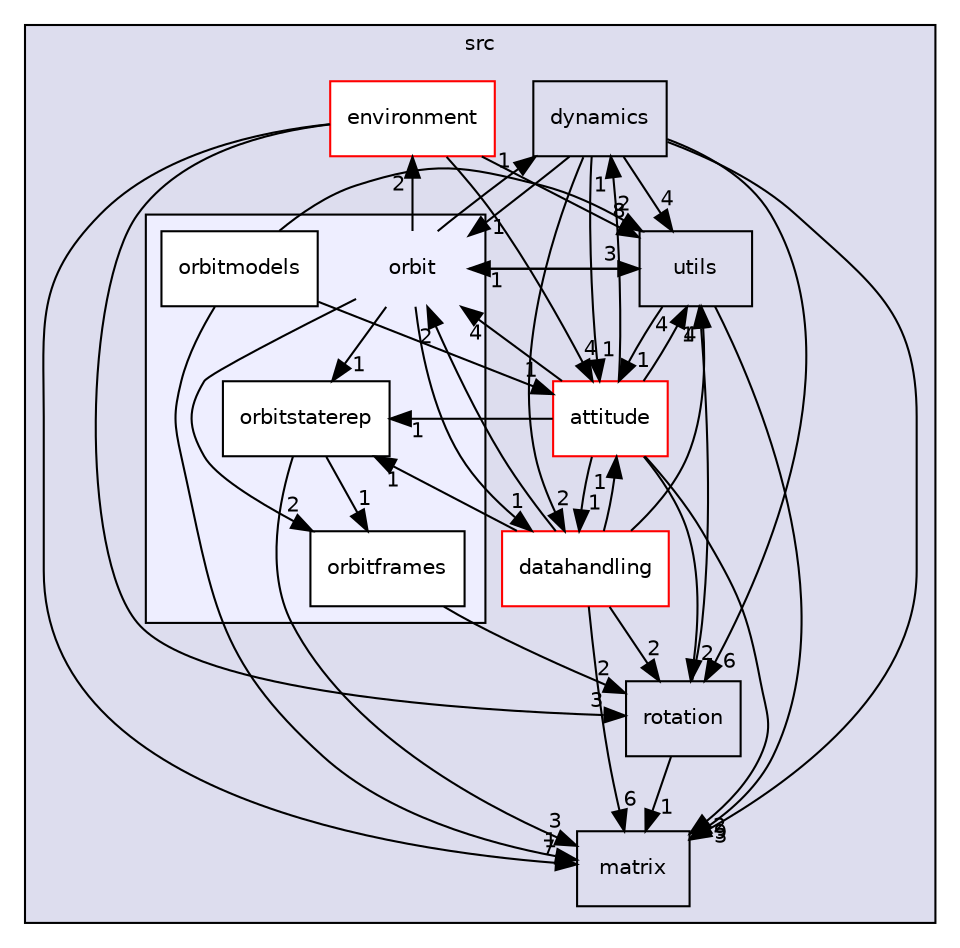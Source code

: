 digraph "orbit" {
  compound=true
  node [ fontsize="10", fontname="Helvetica"];
  edge [ labelfontsize="10", labelfontname="Helvetica"];
  subgraph clusterdir_68267d1309a1af8e8297ef4c3efbcdba {
    graph [ bgcolor="#ddddee", pencolor="black", label="src" fontname="Helvetica", fontsize="10", URL="dir_68267d1309a1af8e8297ef4c3efbcdba.html"]
  dir_261425c25055ac4a48b7253766e15e1a [shape=box label="dynamics" URL="dir_261425c25055ac4a48b7253766e15e1a.html"];
  dir_313caf1132e152dd9b58bea13a4052ca [shape=box label="utils" URL="dir_313caf1132e152dd9b58bea13a4052ca.html"];
  dir_88013743cf0a19a9971b3b941e88bf54 [shape=box label="environment" fillcolor="white" style="filled" color="red" URL="dir_88013743cf0a19a9971b3b941e88bf54.html"];
  dir_dba61f842e4221606b60f53ad7c2d896 [shape=box label="datahandling" fillcolor="white" style="filled" color="red" URL="dir_dba61f842e4221606b60f53ad7c2d896.html"];
  dir_fa38dfbf581c89d494fbf1d870e4dc9f [shape=box label="rotation" URL="dir_fa38dfbf581c89d494fbf1d870e4dc9f.html"];
  dir_40d7732de2983c682bb99d86585a563c [shape=box label="matrix" URL="dir_40d7732de2983c682bb99d86585a563c.html"];
  dir_c55b91a86a3413cc678b3a37c553022c [shape=box label="attitude" fillcolor="white" style="filled" color="red" URL="dir_c55b91a86a3413cc678b3a37c553022c.html"];
  subgraph clusterdir_392744e470e3e5dbf93993e14232aa19 {
    graph [ bgcolor="#eeeeff", pencolor="black", label="" URL="dir_392744e470e3e5dbf93993e14232aa19.html"];
    dir_392744e470e3e5dbf93993e14232aa19 [shape=plaintext label="orbit"];
  dir_c5d7a3edf722e865b8c8455d831524b2 [shape=box label="orbitframes" fillcolor="white" style="filled" URL="dir_c5d7a3edf722e865b8c8455d831524b2.html"];
  dir_6460dfeb260effe26aa264c77f0bb1b9 [shape=box label="orbitmodels" fillcolor="white" style="filled" URL="dir_6460dfeb260effe26aa264c77f0bb1b9.html"];
  dir_83eca3d820a2d6bea678a3a4474fe968 [shape=box label="orbitstaterep" fillcolor="white" style="filled" URL="dir_83eca3d820a2d6bea678a3a4474fe968.html"];
  }
  }
  dir_83eca3d820a2d6bea678a3a4474fe968->dir_40d7732de2983c682bb99d86585a563c [headlabel="3", labeldistance=1.5 headhref="dir_000012_000001.html"];
  dir_83eca3d820a2d6bea678a3a4474fe968->dir_c5d7a3edf722e865b8c8455d831524b2 [headlabel="1", labeldistance=1.5 headhref="dir_000012_000014.html"];
  dir_392744e470e3e5dbf93993e14232aa19->dir_261425c25055ac4a48b7253766e15e1a [headlabel="1", labeldistance=1.5 headhref="dir_000011_000002.html"];
  dir_392744e470e3e5dbf93993e14232aa19->dir_313caf1132e152dd9b58bea13a4052ca [headlabel="3", labeldistance=1.5 headhref="dir_000011_000009.html"];
  dir_392744e470e3e5dbf93993e14232aa19->dir_83eca3d820a2d6bea678a3a4474fe968 [headlabel="1", labeldistance=1.5 headhref="dir_000011_000012.html"];
  dir_392744e470e3e5dbf93993e14232aa19->dir_88013743cf0a19a9971b3b941e88bf54 [headlabel="2", labeldistance=1.5 headhref="dir_000011_000006.html"];
  dir_392744e470e3e5dbf93993e14232aa19->dir_c5d7a3edf722e865b8c8455d831524b2 [headlabel="2", labeldistance=1.5 headhref="dir_000011_000014.html"];
  dir_392744e470e3e5dbf93993e14232aa19->dir_dba61f842e4221606b60f53ad7c2d896 [headlabel="1", labeldistance=1.5 headhref="dir_000011_000003.html"];
  dir_fa38dfbf581c89d494fbf1d870e4dc9f->dir_313caf1132e152dd9b58bea13a4052ca [headlabel="1", labeldistance=1.5 headhref="dir_000017_000009.html"];
  dir_fa38dfbf581c89d494fbf1d870e4dc9f->dir_40d7732de2983c682bb99d86585a563c [headlabel="1", labeldistance=1.5 headhref="dir_000017_000001.html"];
  dir_6460dfeb260effe26aa264c77f0bb1b9->dir_313caf1132e152dd9b58bea13a4052ca [headlabel="2", labeldistance=1.5 headhref="dir_000018_000009.html"];
  dir_6460dfeb260effe26aa264c77f0bb1b9->dir_40d7732de2983c682bb99d86585a563c [headlabel="1", labeldistance=1.5 headhref="dir_000018_000001.html"];
  dir_6460dfeb260effe26aa264c77f0bb1b9->dir_c55b91a86a3413cc678b3a37c553022c [headlabel="1", labeldistance=1.5 headhref="dir_000018_000004.html"];
  dir_88013743cf0a19a9971b3b941e88bf54->dir_313caf1132e152dd9b58bea13a4052ca [headlabel="8", labeldistance=1.5 headhref="dir_000006_000009.html"];
  dir_88013743cf0a19a9971b3b941e88bf54->dir_40d7732de2983c682bb99d86585a563c [headlabel="7", labeldistance=1.5 headhref="dir_000006_000001.html"];
  dir_88013743cf0a19a9971b3b941e88bf54->dir_c55b91a86a3413cc678b3a37c553022c [headlabel="4", labeldistance=1.5 headhref="dir_000006_000004.html"];
  dir_88013743cf0a19a9971b3b941e88bf54->dir_fa38dfbf581c89d494fbf1d870e4dc9f [headlabel="3", labeldistance=1.5 headhref="dir_000006_000017.html"];
  dir_c5d7a3edf722e865b8c8455d831524b2->dir_fa38dfbf581c89d494fbf1d870e4dc9f [headlabel="2", labeldistance=1.5 headhref="dir_000014_000017.html"];
  dir_c55b91a86a3413cc678b3a37c553022c->dir_261425c25055ac4a48b7253766e15e1a [headlabel="1", labeldistance=1.5 headhref="dir_000004_000002.html"];
  dir_c55b91a86a3413cc678b3a37c553022c->dir_313caf1132e152dd9b58bea13a4052ca [headlabel="4", labeldistance=1.5 headhref="dir_000004_000009.html"];
  dir_c55b91a86a3413cc678b3a37c553022c->dir_392744e470e3e5dbf93993e14232aa19 [headlabel="4", labeldistance=1.5 headhref="dir_000004_000011.html"];
  dir_c55b91a86a3413cc678b3a37c553022c->dir_40d7732de2983c682bb99d86585a563c [headlabel="2", labeldistance=1.5 headhref="dir_000004_000001.html"];
  dir_c55b91a86a3413cc678b3a37c553022c->dir_83eca3d820a2d6bea678a3a4474fe968 [headlabel="1", labeldistance=1.5 headhref="dir_000004_000012.html"];
  dir_c55b91a86a3413cc678b3a37c553022c->dir_dba61f842e4221606b60f53ad7c2d896 [headlabel="1", labeldistance=1.5 headhref="dir_000004_000003.html"];
  dir_c55b91a86a3413cc678b3a37c553022c->dir_fa38dfbf581c89d494fbf1d870e4dc9f [headlabel="2", labeldistance=1.5 headhref="dir_000004_000017.html"];
  dir_dba61f842e4221606b60f53ad7c2d896->dir_313caf1132e152dd9b58bea13a4052ca [headlabel="4", labeldistance=1.5 headhref="dir_000003_000009.html"];
  dir_dba61f842e4221606b60f53ad7c2d896->dir_392744e470e3e5dbf93993e14232aa19 [headlabel="2", labeldistance=1.5 headhref="dir_000003_000011.html"];
  dir_dba61f842e4221606b60f53ad7c2d896->dir_40d7732de2983c682bb99d86585a563c [headlabel="6", labeldistance=1.5 headhref="dir_000003_000001.html"];
  dir_dba61f842e4221606b60f53ad7c2d896->dir_83eca3d820a2d6bea678a3a4474fe968 [headlabel="1", labeldistance=1.5 headhref="dir_000003_000012.html"];
  dir_dba61f842e4221606b60f53ad7c2d896->dir_c55b91a86a3413cc678b3a37c553022c [headlabel="1", labeldistance=1.5 headhref="dir_000003_000004.html"];
  dir_dba61f842e4221606b60f53ad7c2d896->dir_fa38dfbf581c89d494fbf1d870e4dc9f [headlabel="2", labeldistance=1.5 headhref="dir_000003_000017.html"];
  dir_313caf1132e152dd9b58bea13a4052ca->dir_392744e470e3e5dbf93993e14232aa19 [headlabel="1", labeldistance=1.5 headhref="dir_000009_000011.html"];
  dir_313caf1132e152dd9b58bea13a4052ca->dir_40d7732de2983c682bb99d86585a563c [headlabel="9", labeldistance=1.5 headhref="dir_000009_000001.html"];
  dir_313caf1132e152dd9b58bea13a4052ca->dir_c55b91a86a3413cc678b3a37c553022c [headlabel="1", labeldistance=1.5 headhref="dir_000009_000004.html"];
  dir_261425c25055ac4a48b7253766e15e1a->dir_313caf1132e152dd9b58bea13a4052ca [headlabel="4", labeldistance=1.5 headhref="dir_000002_000009.html"];
  dir_261425c25055ac4a48b7253766e15e1a->dir_392744e470e3e5dbf93993e14232aa19 [headlabel="1", labeldistance=1.5 headhref="dir_000002_000011.html"];
  dir_261425c25055ac4a48b7253766e15e1a->dir_40d7732de2983c682bb99d86585a563c [headlabel="3", labeldistance=1.5 headhref="dir_000002_000001.html"];
  dir_261425c25055ac4a48b7253766e15e1a->dir_c55b91a86a3413cc678b3a37c553022c [headlabel="1", labeldistance=1.5 headhref="dir_000002_000004.html"];
  dir_261425c25055ac4a48b7253766e15e1a->dir_dba61f842e4221606b60f53ad7c2d896 [headlabel="2", labeldistance=1.5 headhref="dir_000002_000003.html"];
  dir_261425c25055ac4a48b7253766e15e1a->dir_fa38dfbf581c89d494fbf1d870e4dc9f [headlabel="6", labeldistance=1.5 headhref="dir_000002_000017.html"];
}
